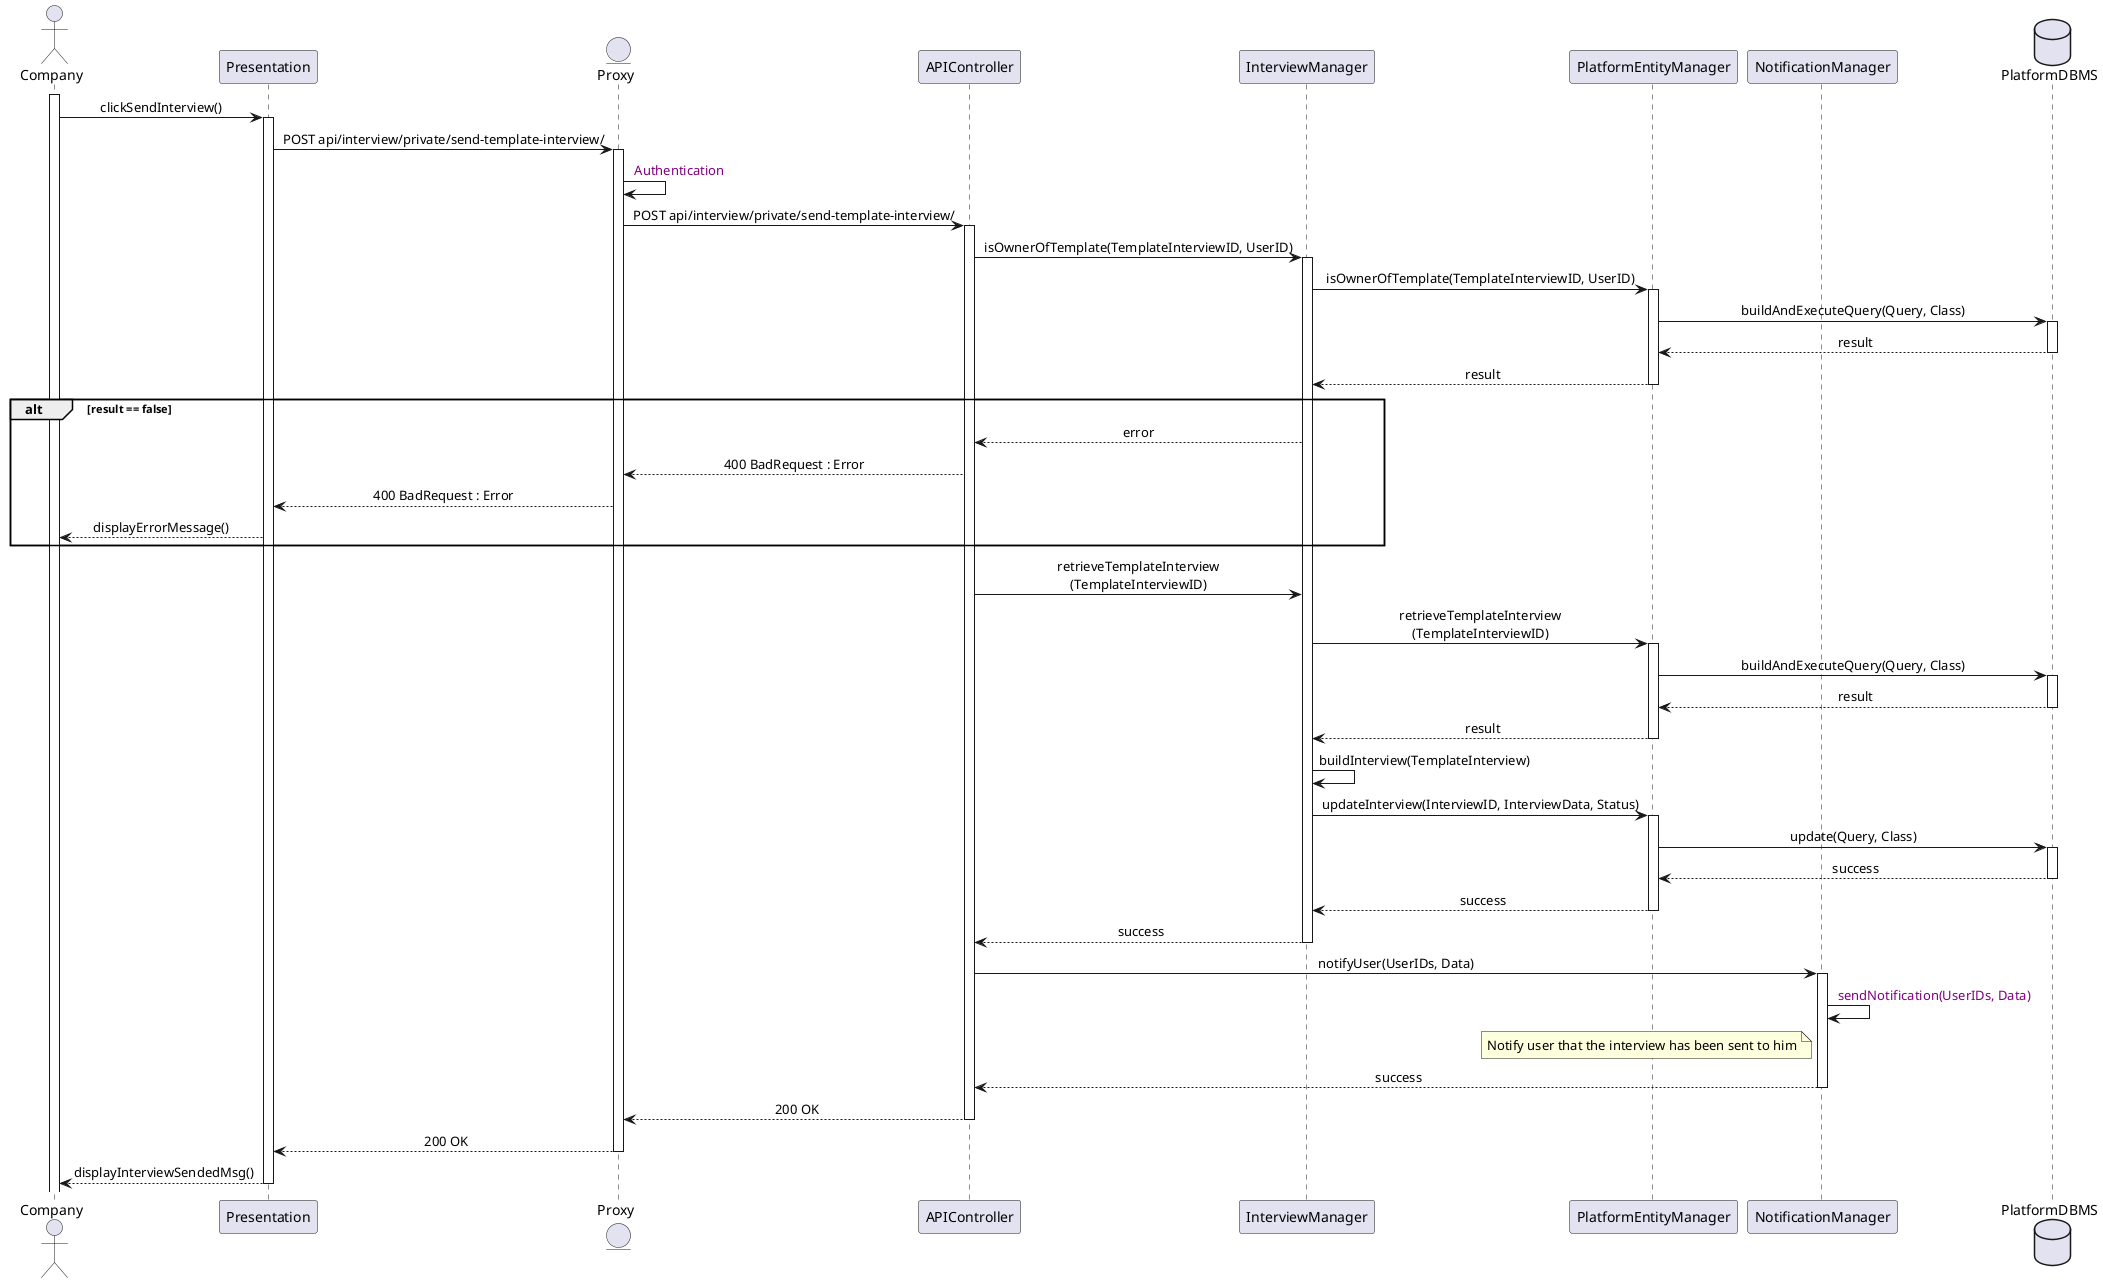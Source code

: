 @startuml 23CompanySendSavedInterview
skinparam sequenceMessageAlign center
actor Company
participant Presentation
entity Proxy
participant APIController
participant InterviewManager
participant PlatformEntityManager
participant NotificationManager
database PlatformDBMS

activate Company
Company -> Presentation : clickSendInterview()
activate Presentation
'body contain the InterviewID and TemplateInterviewID
Presentation -> Proxy : POST api/interview/private/send-template-interview/
activate Proxy
Proxy -> Proxy : <color:purple> Authentication
Proxy -> APIController : POST api/interview/private/send-template-interview/
activate APIController
APIController -> InterviewManager : isOwnerOfTemplate(TemplateInterviewID, UserID)
activate InterviewManager
InterviewManager -> PlatformEntityManager : isOwnerOfTemplate(TemplateInterviewID, UserID)
activate PlatformEntityManager
PlatformEntityManager -> PlatformDBMS : buildAndExecuteQuery(Query, Class)
activate PlatformDBMS
PlatformDBMS --> PlatformEntityManager : result
deactivate PlatformDBMS
PlatformEntityManager --> InterviewManager : result
deactivate PlatformEntityManager
alt result == false
    InterviewManager --> APIController : error
    APIController --> Proxy : 400 BadRequest : Error
    Proxy --> Presentation : 400 BadRequest : Error
    Presentation --> Company : displayErrorMessage()
end
APIController -> InterviewManager : retrieveTemplateInterview\n(TemplateInterviewID)
InterviewManager -> PlatformEntityManager : retrieveTemplateInterview\n(TemplateInterviewID)
activate PlatformEntityManager
PlatformEntityManager -> PlatformDBMS : buildAndExecuteQuery(Query, Class)
activate PlatformDBMS
PlatformDBMS --> PlatformEntityManager : result
deactivate PlatformDBMS
PlatformEntityManager --> InterviewManager : result
deactivate PlatformEntityManager
'this return the InterviewData
InterviewManager -> InterviewManager : buildInterview(TemplateInterview)
InterviewManager -> PlatformEntityManager : updateInterview(InterviewID, InterviewData, Status)
activate PlatformEntityManager
PlatformEntityManager -> PlatformDBMS : update(Query, Class)
activate PlatformDBMS
PlatformDBMS --> PlatformEntityManager : success
deactivate PlatformDBMS
PlatformEntityManager --> InterviewManager : success
deactivate PlatformEntityManager
InterviewManager --> APIController : success
deactivate InterviewManager
APIController -> NotificationManager : notifyUser(UserIDs, Data)
activate NotificationManager
NotificationManager -> NotificationManager : <color:purple> sendNotification(UserIDs, Data)
note left of NotificationManager : Notify user that the interview has been sent to him
NotificationManager --> APIController : success
deactivate NotificationManager
APIController --> Proxy : 200 OK
deactivate APIController
Proxy --> Presentation : 200 OK
deactivate Proxy
Presentation --> Company : displayInterviewSendedMsg()
deactivate Presentation
@enduml